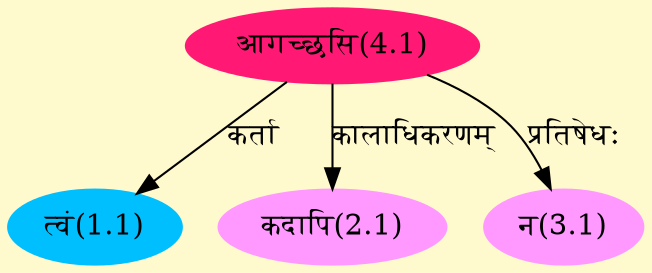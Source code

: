digraph G{
rankdir=BT;
 compound=true;
 bgcolor="lemonchiffon1";
Node1_1 [style=filled, color="#00BFFF" label = "त्वं(1.1)"]
Node4_1 [style=filled, color="#FF1975" label = "आगच्छसि(4.1)"]
Node2_1 [style=filled, color="#FF99FF" label = "कदापि(2.1)"]
Node3_1 [style=filled, color="#FF99FF" label = "न(3.1)"]
/* Start of Relations section */

Node1_1 -> Node4_1 [  label="कर्ता"  dir="back" ]
Node2_1 -> Node4_1 [  label="कालाधिकरणम्"  dir="back" ]
Node3_1 -> Node4_1 [  label="प्रतिषेधः"  dir="back" ]
}
